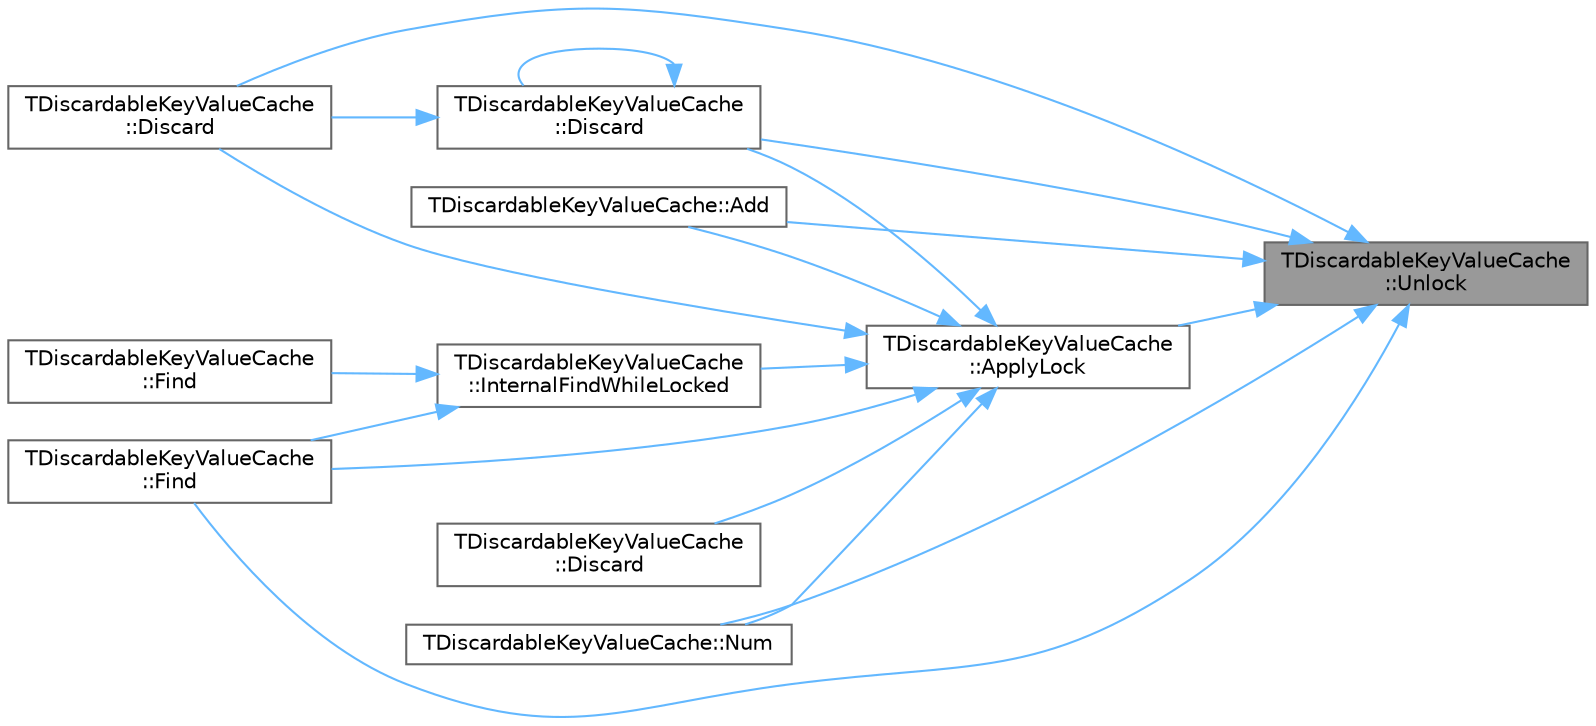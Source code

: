 digraph "TDiscardableKeyValueCache::Unlock"
{
 // INTERACTIVE_SVG=YES
 // LATEX_PDF_SIZE
  bgcolor="transparent";
  edge [fontname=Helvetica,fontsize=10,labelfontname=Helvetica,labelfontsize=10];
  node [fontname=Helvetica,fontsize=10,shape=box,height=0.2,width=0.4];
  rankdir="RL";
  Node1 [id="Node000001",label="TDiscardableKeyValueCache\l::Unlock",height=0.2,width=0.4,color="gray40", fillcolor="grey60", style="filled", fontcolor="black",tooltip=" "];
  Node1 -> Node2 [id="edge1_Node000001_Node000002",dir="back",color="steelblue1",style="solid",tooltip=" "];
  Node2 [id="Node000002",label="TDiscardableKeyValueCache::Add",height=0.2,width=0.4,color="grey40", fillcolor="white", style="filled",URL="$d9/deb/classTDiscardableKeyValueCache.html#ad8cda95876e8b67ac0bd7524162b7257",tooltip="Add an entry to the current map."];
  Node1 -> Node3 [id="edge2_Node000001_Node000003",dir="back",color="steelblue1",style="solid",tooltip=" "];
  Node3 [id="Node000003",label="TDiscardableKeyValueCache\l::ApplyLock",height=0.2,width=0.4,color="grey40", fillcolor="white", style="filled",URL="$d9/deb/classTDiscardableKeyValueCache.html#a38168149028bf7187614edc9dd342ee1",tooltip=" "];
  Node3 -> Node2 [id="edge3_Node000003_Node000002",dir="back",color="steelblue1",style="solid",tooltip=" "];
  Node3 -> Node4 [id="edge4_Node000003_Node000004",dir="back",color="steelblue1",style="solid",tooltip=" "];
  Node4 [id="Node000004",label="TDiscardableKeyValueCache\l::Discard",height=0.2,width=0.4,color="grey40", fillcolor="white", style="filled",URL="$d9/deb/classTDiscardableKeyValueCache.html#aea6271a186728d82f2011bf03dbfbd60",tooltip=" "];
  Node4 -> Node4 [id="edge5_Node000004_Node000004",dir="back",color="steelblue1",style="solid",tooltip=" "];
  Node4 -> Node5 [id="edge6_Node000004_Node000005",dir="back",color="steelblue1",style="solid",tooltip=" "];
  Node5 [id="Node000005",label="TDiscardableKeyValueCache\l::Discard",height=0.2,width=0.4,color="grey40", fillcolor="white", style="filled",URL="$d9/deb/classTDiscardableKeyValueCache.html#adf293419f78d9d5f7645a97a26669bbb",tooltip=" "];
  Node3 -> Node5 [id="edge7_Node000003_Node000005",dir="back",color="steelblue1",style="solid",tooltip=" "];
  Node3 -> Node6 [id="edge8_Node000003_Node000006",dir="back",color="steelblue1",style="solid",tooltip=" "];
  Node6 [id="Node000006",label="TDiscardableKeyValueCache\l::Discard",height=0.2,width=0.4,color="grey40", fillcolor="white", style="filled",URL="$d9/deb/classTDiscardableKeyValueCache.html#abce862a36a3450683d8fb20290b39eed",tooltip="Discard all items in the backfill and swap the current & backfill pointers."];
  Node3 -> Node7 [id="edge9_Node000003_Node000007",dir="back",color="steelblue1",style="solid",tooltip=" "];
  Node7 [id="Node000007",label="TDiscardableKeyValueCache\l::Find",height=0.2,width=0.4,color="grey40", fillcolor="white", style="filled",URL="$d9/deb/classTDiscardableKeyValueCache.html#a89366a068a3bb67575dac9da267489bb",tooltip="Returns true and sets OutType to the value with the associated key if it exists."];
  Node3 -> Node8 [id="edge10_Node000003_Node000008",dir="back",color="steelblue1",style="solid",tooltip=" "];
  Node8 [id="Node000008",label="TDiscardableKeyValueCache\l::InternalFindWhileLocked",height=0.2,width=0.4,color="grey40", fillcolor="white", style="filled",URL="$d9/deb/classTDiscardableKeyValueCache.html#ad2e56338e559b3d2bb24a1b464914773",tooltip="Checks for the entry in our current map, and if not found the backfill."];
  Node8 -> Node7 [id="edge11_Node000008_Node000007",dir="back",color="steelblue1",style="solid",tooltip=" "];
  Node8 -> Node9 [id="edge12_Node000008_Node000009",dir="back",color="steelblue1",style="solid",tooltip=" "];
  Node9 [id="Node000009",label="TDiscardableKeyValueCache\l::Find",height=0.2,width=0.4,color="grey40", fillcolor="white", style="filled",URL="$d9/deb/classTDiscardableKeyValueCache.html#a8d4c63c3f4c0b7c90b05b6f36ce9b538",tooltip="Externally-lock-aware Find function."];
  Node3 -> Node10 [id="edge13_Node000003_Node000010",dir="back",color="steelblue1",style="solid",tooltip=" "];
  Node10 [id="Node000010",label="TDiscardableKeyValueCache::Num",height=0.2,width=0.4,color="grey40", fillcolor="white", style="filled",URL="$d9/deb/classTDiscardableKeyValueCache.html#a9a0881291bfad52cc1b4e7ae82ac6d35",tooltip=" "];
  Node1 -> Node4 [id="edge14_Node000001_Node000004",dir="back",color="steelblue1",style="solid",tooltip=" "];
  Node1 -> Node5 [id="edge15_Node000001_Node000005",dir="back",color="steelblue1",style="solid",tooltip=" "];
  Node1 -> Node7 [id="edge16_Node000001_Node000007",dir="back",color="steelblue1",style="solid",tooltip=" "];
  Node1 -> Node10 [id="edge17_Node000001_Node000010",dir="back",color="steelblue1",style="solid",tooltip=" "];
}
